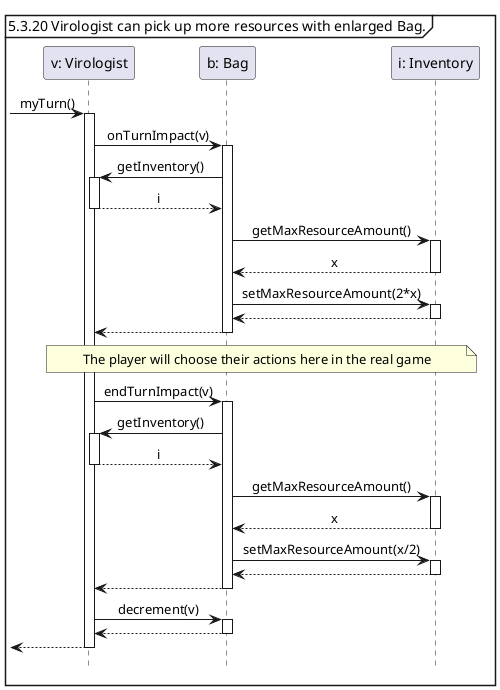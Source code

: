 @startuml
'https://plantuml.com/sequence-diagram
hide footbox
skinparam sequenceMessageAlign center

mainframe 5.3.20 Virologist can pick up more resources with enlarged Bag.

participant "v: Virologist" as v
participant "b: Bag" as b
participant "i: Inventory" as i

-> v ++ : myTurn()
    v -> b ++ : onTurnImpact(v)
        b -> v ++ : getInventory()
        return i
        b -> i ++ : getMaxResourceAmount()
        return x
        b -> i ++ : setMaxResourceAmount(2*x)
        return
    return

    note across : The player will choose their actions here in the real game

    v -> b ++ : endTurnImpact(v)
        b -> v ++ : getInventory()
        return i
        b -> i ++ : getMaxResourceAmount()
        return x
        b -> i ++ : setMaxResourceAmount(x/2)
        return
    return
    v -> b ++ : decrement(v)
    return
return
@enduml